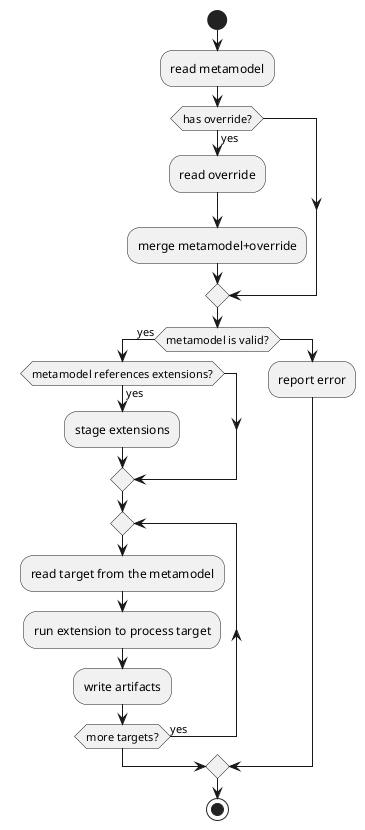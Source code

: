 ' Copyright (C) Microsoft Corporation

@startuml

start

:read metamodel;
if (has override?) then (yes)
  :read override;
  :merge metamodel+override;
endif

if (metamodel is valid?) then (yes)
  if (metamodel references extensions?) then (yes)
    :stage extensions;
  endif
  repeat
    :read target from the metamodel;
    :run extension to process target;
    :write artifacts;
  repeat while (more targets?) is (yes)
else
  :report error;
endif

stop

@enduml
